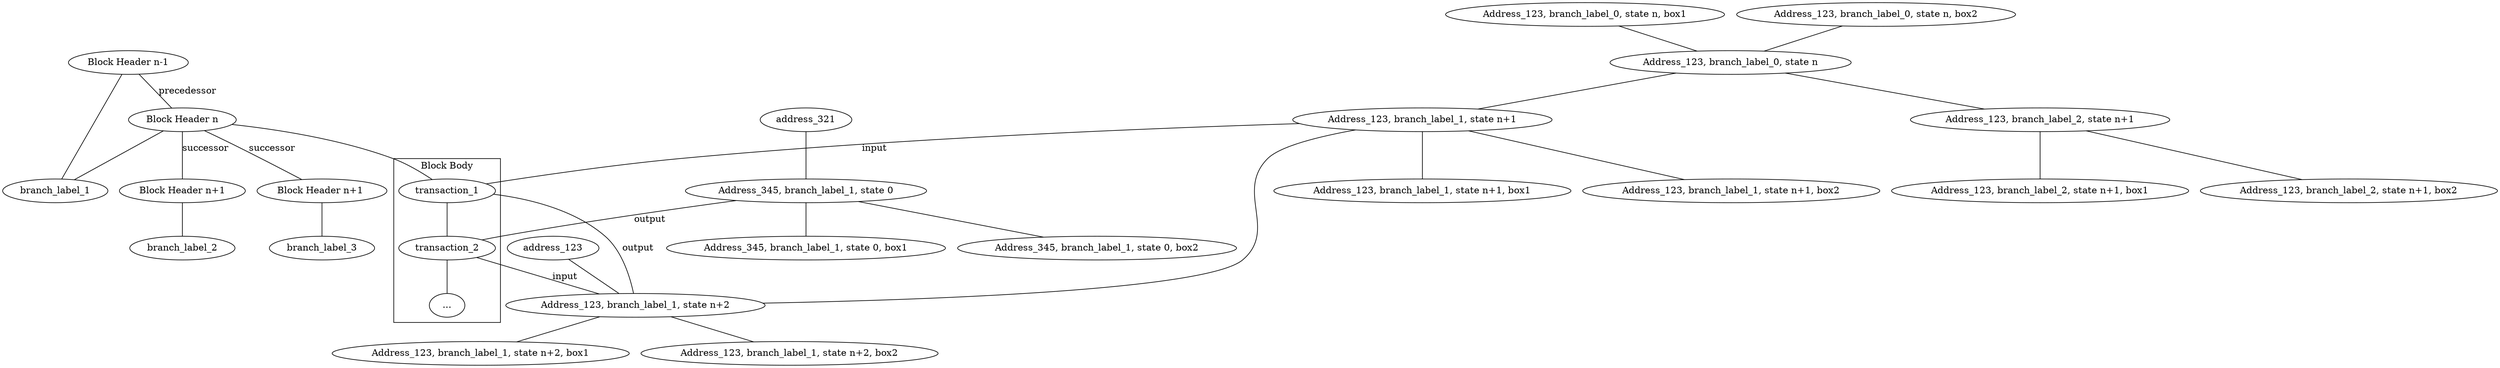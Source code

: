 graph g {
  compound=true;
  "Block Header n" [label="Block Header n"]
  "Block Header n-1" -- branch_label_1
  "Block Header n-1" -- "Block Header n" [label = "precedessor"];
  "Block Header n" -- "Block Header n+1" [label = "successor"]
  "Block Header n" -- "Block Header n+1 " [label = "successor"]
  "Block Header n" -- branch_label_1
  "Block Header n" -- transaction_1
  "Block Header n+1" -- branch_label_2
  "Block Header n+1 " -- branch_label_3

  subgraph cluster00 {
    label = "Block Body"
    transaction_1 -- transaction_2 -- "...";
  }
  {"Address_123, branch_label_0, state n, box1" "Address_123, branch_label_0, state n, box2"} -- "Address_123, branch_label_0, state n"
  "Address_123, branch_label_0, state n" --  {"Address_123, branch_label_1, state n+1" "Address_123, branch_label_2, state n+1"}
  "Address_123, branch_label_1, state n+1" -- {"Address_123, branch_label_1, state n+1, box1" "Address_123, branch_label_1, state n+1, box2"}
  "Address_123, branch_label_2, state n+1" -- {"Address_123, branch_label_2, state n+1, box1" "Address_123, branch_label_2, state n+1, box2"}
  "Address_123, branch_label_1, state n+1" -- transaction_1 [label="input"]
  "Address_123, branch_label_1, state n+1" -- "Address_123, branch_label_1, state n+2" -- {"Address_123, branch_label_1, state n+2, box1" "Address_123, branch_label_1, state n+2, box2"}
  transaction_1 -- "Address_123, branch_label_1, state n+2" [label = "output"]
  transaction_2 -- "Address_123, branch_label_1, state n+2" [label="input"]
  address_123 -- "Address_123, branch_label_1, state n+2"
  "Address_345, branch_label_1, state 0" -- transaction_2 [label="output"]
  "Address_345, branch_label_1, state 0" -- {"Address_345, branch_label_1, state 0, box1" "Address_345, branch_label_1, state 0, box2"}
  "address_321" -- "Address_345, branch_label_1, state 0"
}